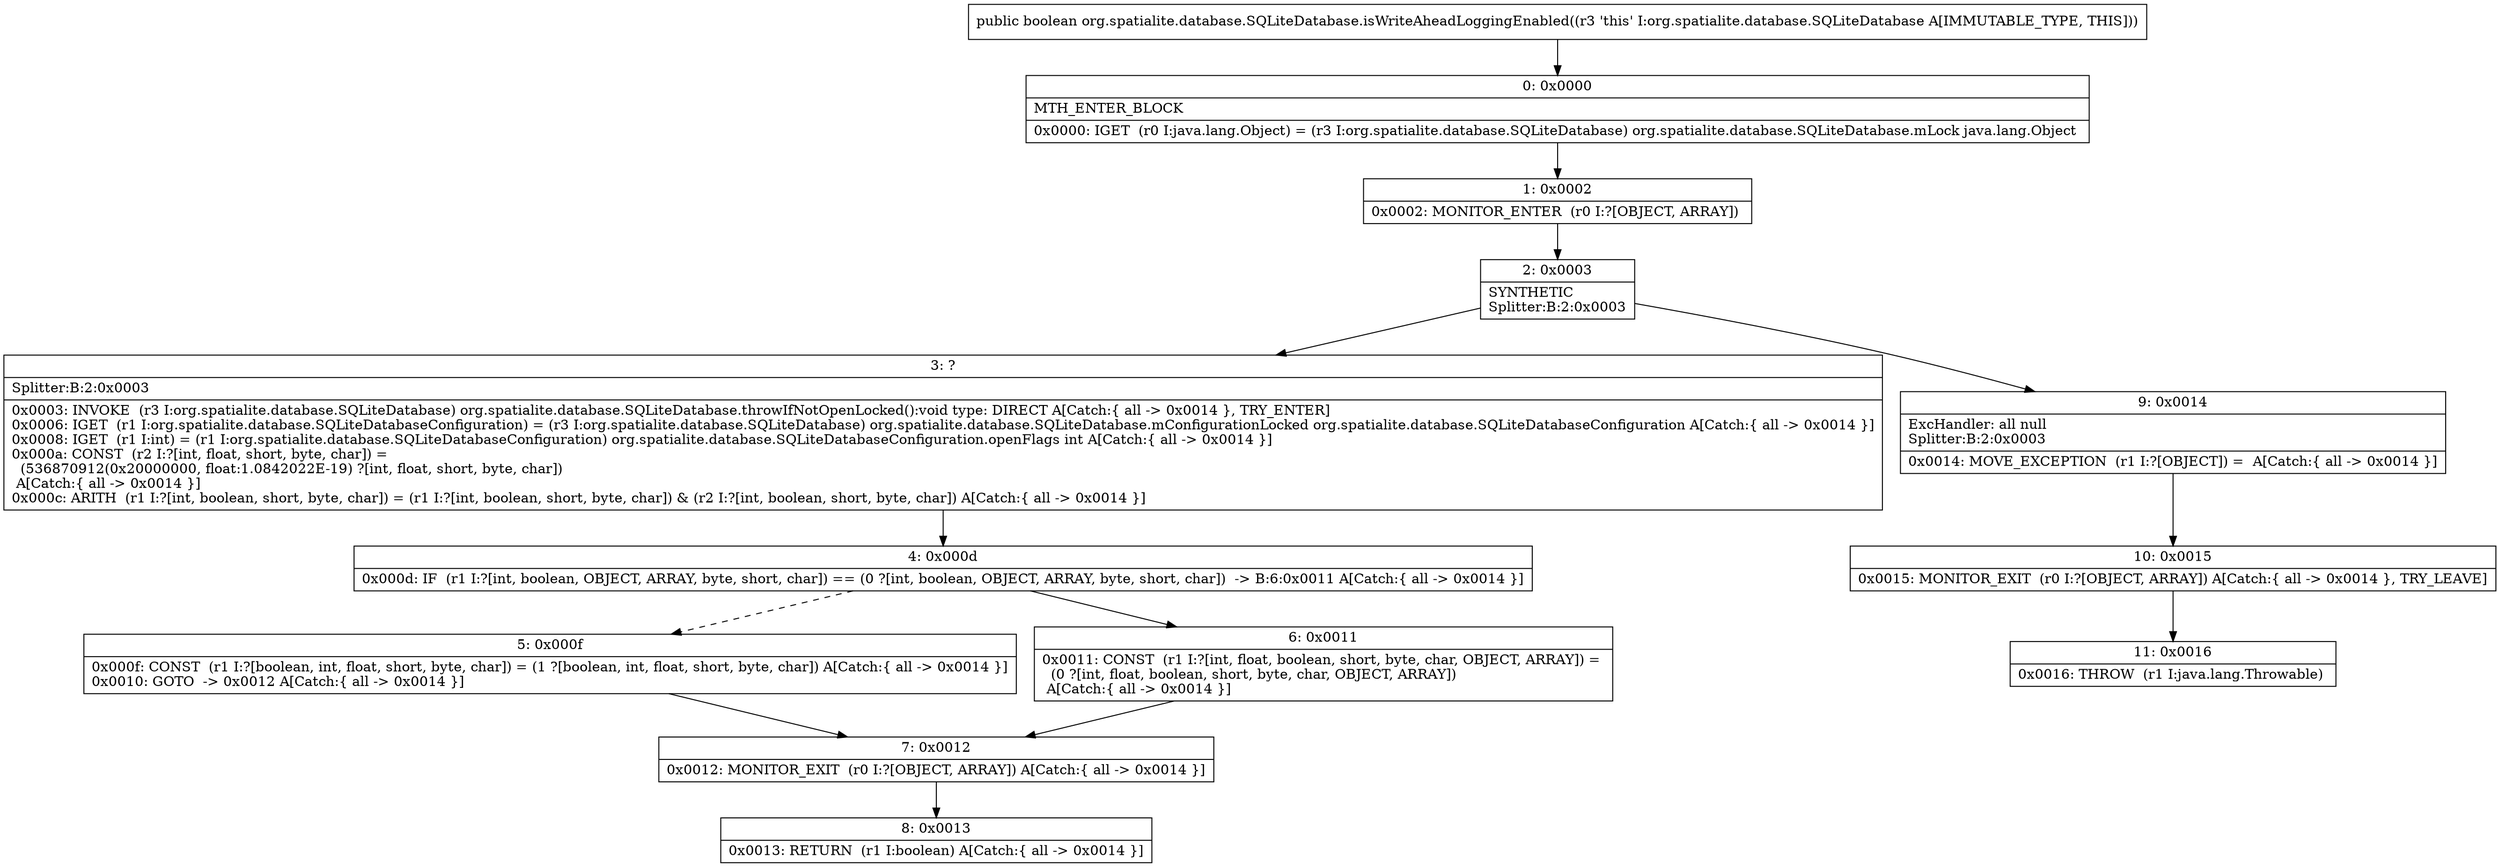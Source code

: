 digraph "CFG fororg.spatialite.database.SQLiteDatabase.isWriteAheadLoggingEnabled()Z" {
Node_0 [shape=record,label="{0\:\ 0x0000|MTH_ENTER_BLOCK\l|0x0000: IGET  (r0 I:java.lang.Object) = (r3 I:org.spatialite.database.SQLiteDatabase) org.spatialite.database.SQLiteDatabase.mLock java.lang.Object \l}"];
Node_1 [shape=record,label="{1\:\ 0x0002|0x0002: MONITOR_ENTER  (r0 I:?[OBJECT, ARRAY]) \l}"];
Node_2 [shape=record,label="{2\:\ 0x0003|SYNTHETIC\lSplitter:B:2:0x0003\l}"];
Node_3 [shape=record,label="{3\:\ ?|Splitter:B:2:0x0003\l|0x0003: INVOKE  (r3 I:org.spatialite.database.SQLiteDatabase) org.spatialite.database.SQLiteDatabase.throwIfNotOpenLocked():void type: DIRECT A[Catch:\{ all \-\> 0x0014 \}, TRY_ENTER]\l0x0006: IGET  (r1 I:org.spatialite.database.SQLiteDatabaseConfiguration) = (r3 I:org.spatialite.database.SQLiteDatabase) org.spatialite.database.SQLiteDatabase.mConfigurationLocked org.spatialite.database.SQLiteDatabaseConfiguration A[Catch:\{ all \-\> 0x0014 \}]\l0x0008: IGET  (r1 I:int) = (r1 I:org.spatialite.database.SQLiteDatabaseConfiguration) org.spatialite.database.SQLiteDatabaseConfiguration.openFlags int A[Catch:\{ all \-\> 0x0014 \}]\l0x000a: CONST  (r2 I:?[int, float, short, byte, char]) = \l  (536870912(0x20000000, float:1.0842022E\-19) ?[int, float, short, byte, char])\l A[Catch:\{ all \-\> 0x0014 \}]\l0x000c: ARITH  (r1 I:?[int, boolean, short, byte, char]) = (r1 I:?[int, boolean, short, byte, char]) & (r2 I:?[int, boolean, short, byte, char]) A[Catch:\{ all \-\> 0x0014 \}]\l}"];
Node_4 [shape=record,label="{4\:\ 0x000d|0x000d: IF  (r1 I:?[int, boolean, OBJECT, ARRAY, byte, short, char]) == (0 ?[int, boolean, OBJECT, ARRAY, byte, short, char])  \-\> B:6:0x0011 A[Catch:\{ all \-\> 0x0014 \}]\l}"];
Node_5 [shape=record,label="{5\:\ 0x000f|0x000f: CONST  (r1 I:?[boolean, int, float, short, byte, char]) = (1 ?[boolean, int, float, short, byte, char]) A[Catch:\{ all \-\> 0x0014 \}]\l0x0010: GOTO  \-\> 0x0012 A[Catch:\{ all \-\> 0x0014 \}]\l}"];
Node_6 [shape=record,label="{6\:\ 0x0011|0x0011: CONST  (r1 I:?[int, float, boolean, short, byte, char, OBJECT, ARRAY]) = \l  (0 ?[int, float, boolean, short, byte, char, OBJECT, ARRAY])\l A[Catch:\{ all \-\> 0x0014 \}]\l}"];
Node_7 [shape=record,label="{7\:\ 0x0012|0x0012: MONITOR_EXIT  (r0 I:?[OBJECT, ARRAY]) A[Catch:\{ all \-\> 0x0014 \}]\l}"];
Node_8 [shape=record,label="{8\:\ 0x0013|0x0013: RETURN  (r1 I:boolean) A[Catch:\{ all \-\> 0x0014 \}]\l}"];
Node_9 [shape=record,label="{9\:\ 0x0014|ExcHandler: all null\lSplitter:B:2:0x0003\l|0x0014: MOVE_EXCEPTION  (r1 I:?[OBJECT]) =  A[Catch:\{ all \-\> 0x0014 \}]\l}"];
Node_10 [shape=record,label="{10\:\ 0x0015|0x0015: MONITOR_EXIT  (r0 I:?[OBJECT, ARRAY]) A[Catch:\{ all \-\> 0x0014 \}, TRY_LEAVE]\l}"];
Node_11 [shape=record,label="{11\:\ 0x0016|0x0016: THROW  (r1 I:java.lang.Throwable) \l}"];
MethodNode[shape=record,label="{public boolean org.spatialite.database.SQLiteDatabase.isWriteAheadLoggingEnabled((r3 'this' I:org.spatialite.database.SQLiteDatabase A[IMMUTABLE_TYPE, THIS])) }"];
MethodNode -> Node_0;
Node_0 -> Node_1;
Node_1 -> Node_2;
Node_2 -> Node_3;
Node_2 -> Node_9;
Node_3 -> Node_4;
Node_4 -> Node_5[style=dashed];
Node_4 -> Node_6;
Node_5 -> Node_7;
Node_6 -> Node_7;
Node_7 -> Node_8;
Node_9 -> Node_10;
Node_10 -> Node_11;
}

